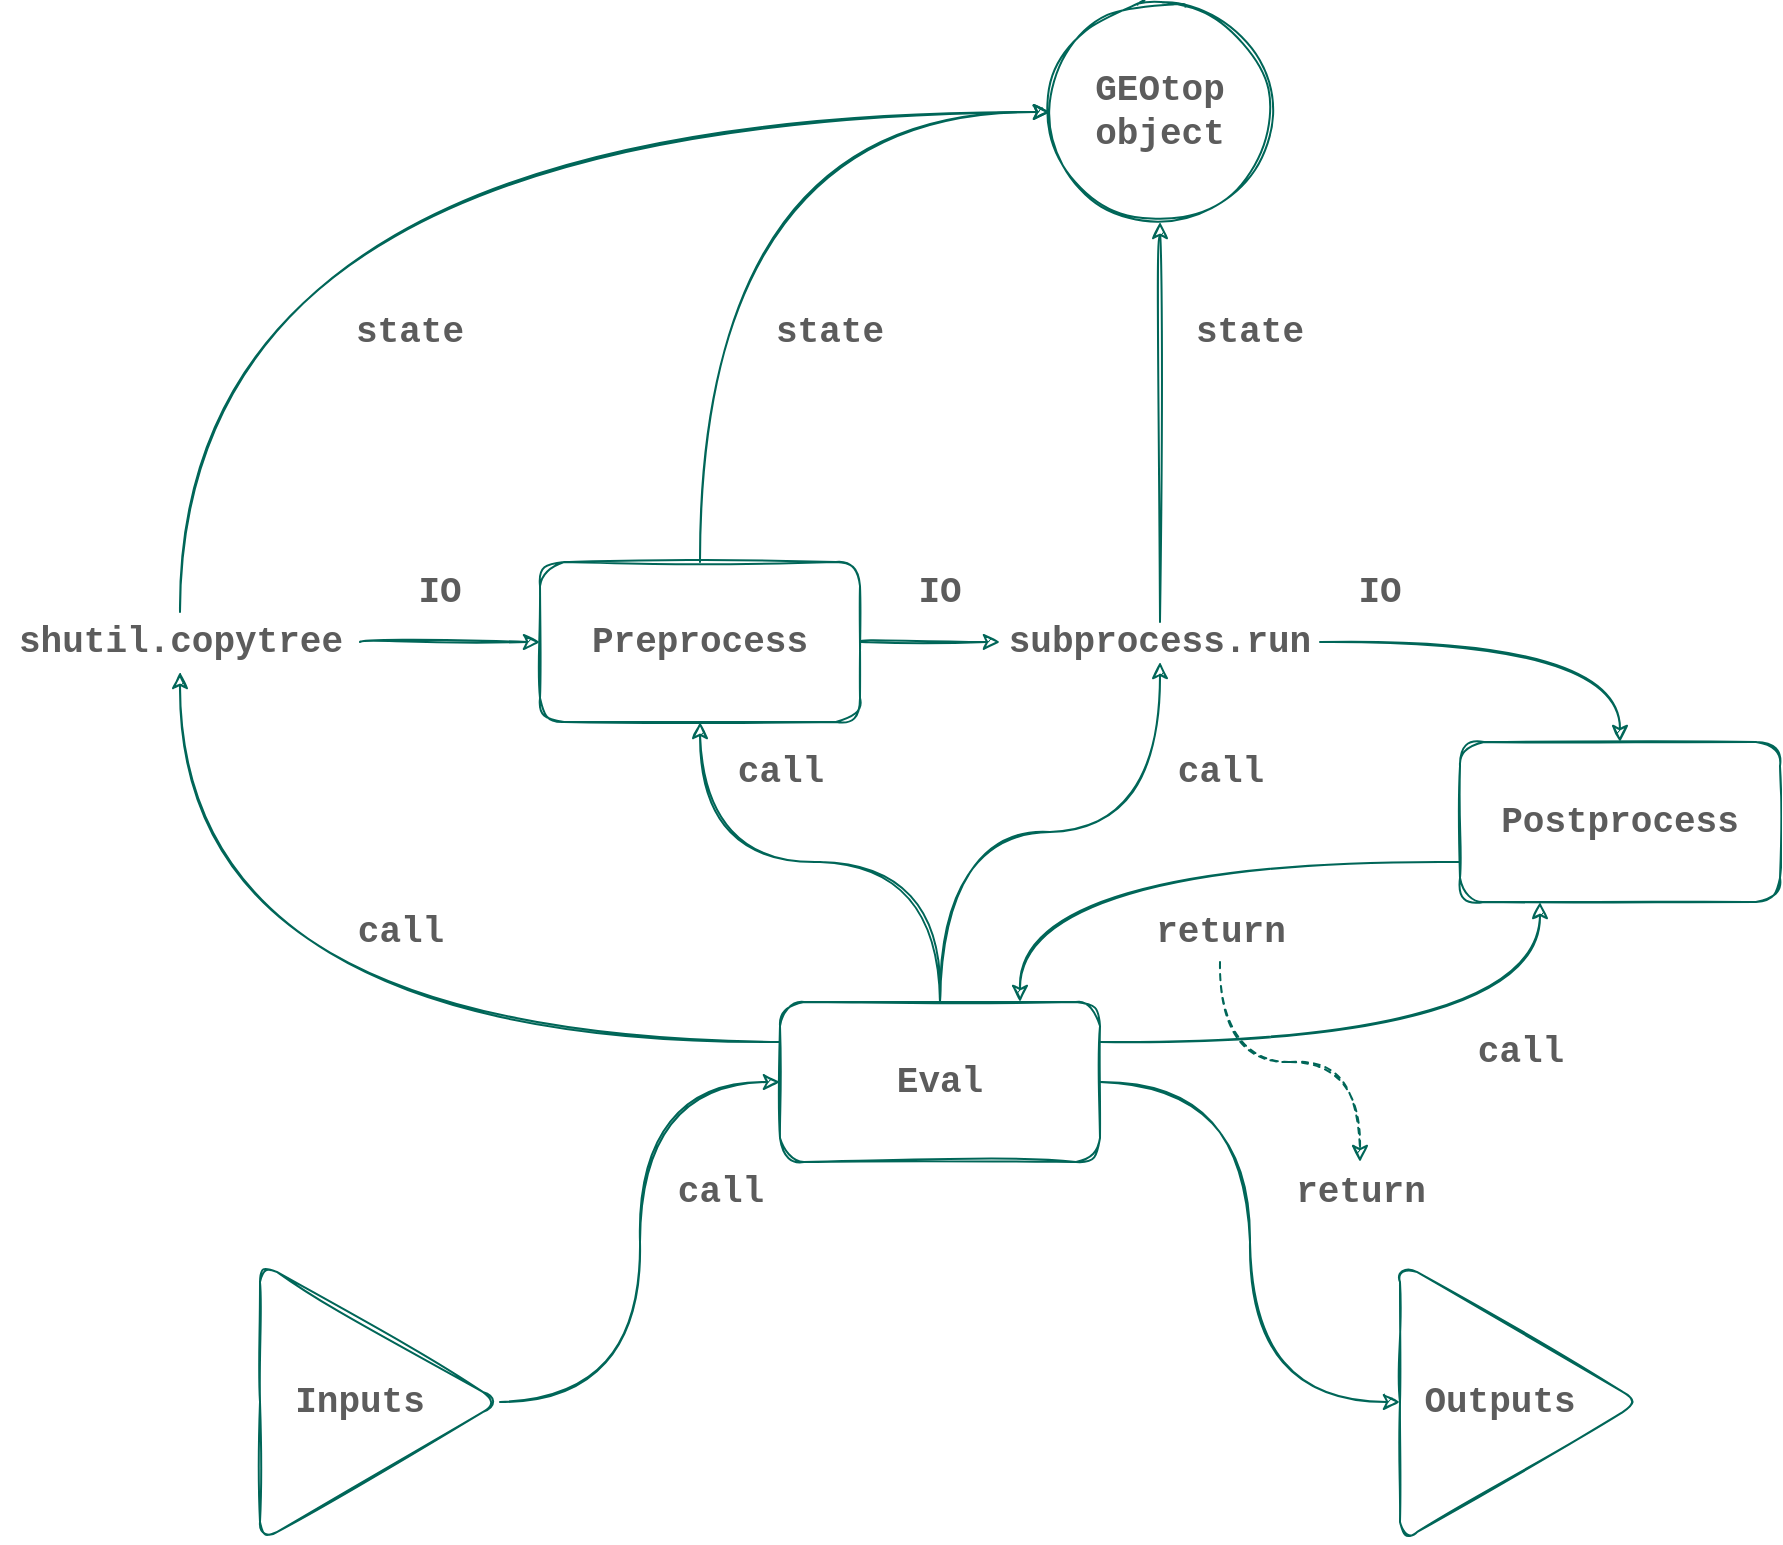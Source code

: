 <mxfile version="13.6.2" type="device"><diagram id="a9el3V5H1d0Rqk5_k34i" name="Page-1"><mxGraphModel dx="1673" dy="960" grid="1" gridSize="10" guides="1" tooltips="1" connect="1" arrows="1" fold="1" page="1" pageScale="1" pageWidth="900" pageHeight="1600" math="0" shadow="0"><root><mxCell id="0"/><mxCell id="1" parent="0"/><mxCell id="JqJzkyPxX7mwRvUGSMfH-5" style="edgeStyle=orthogonalEdgeStyle;curved=1;rounded=1;orthogonalLoop=1;jettySize=auto;html=1;entryX=0.5;entryY=0;entryDx=0;entryDy=0;startArrow=classic;startFill=1;endArrow=none;endFill=0;strokeColor=#006658;fillColor=#21C0A5;fontFamily=Courier New;fontSize=18;fontColor=#5C5C5C;fontStyle=1;sketch=1;" parent="1" source="JqJzkyPxX7mwRvUGSMfH-8" target="JqJzkyPxX7mwRvUGSMfH-12" edge="1"><mxGeometry relative="1" as="geometry"/></mxCell><mxCell id="JqJzkyPxX7mwRvUGSMfH-6" style="edgeStyle=orthogonalEdgeStyle;curved=1;rounded=1;orthogonalLoop=1;jettySize=auto;html=1;entryX=0.5;entryY=0;entryDx=0;entryDy=0;startArrow=classic;startFill=1;endArrow=none;endFill=0;strokeColor=#006658;fillColor=#21C0A5;fontFamily=Courier New;fontSize=18;fontColor=#5C5C5C;fontStyle=1;sketch=1;" parent="1" source="JqJzkyPxX7mwRvUGSMfH-8" target="JqJzkyPxX7mwRvUGSMfH-16" edge="1"><mxGeometry relative="1" as="geometry"/></mxCell><mxCell id="JqJzkyPxX7mwRvUGSMfH-7" style="edgeStyle=orthogonalEdgeStyle;curved=1;rounded=1;orthogonalLoop=1;jettySize=auto;html=1;startArrow=classic;startFill=1;endArrow=none;endFill=0;strokeColor=#006658;fillColor=#21C0A5;fontFamily=Courier New;fontSize=18;fontColor=#5C5C5C;fontStyle=1;sketch=1;" parent="1" source="JqJzkyPxX7mwRvUGSMfH-8" target="JqJzkyPxX7mwRvUGSMfH-31" edge="1"><mxGeometry relative="1" as="geometry"/></mxCell><mxCell id="JqJzkyPxX7mwRvUGSMfH-8" value="GEOtop&lt;br&gt;object" style="ellipse;whiteSpace=wrap;html=1;aspect=fixed;rounded=1;strokeColor=#006658;fontFamily=Courier New;fontSize=18;fontColor=#5C5C5C;fontStyle=1;fillColor=none;sketch=1;" parent="1" vertex="1"><mxGeometry x="1095" y="510" width="110" height="110" as="geometry"/></mxCell><mxCell id="JqJzkyPxX7mwRvUGSMfH-9" value="state" style="text;html=1;strokeColor=none;fillColor=none;align=center;verticalAlign=middle;whiteSpace=wrap;rounded=0;fontFamily=Courier New;fontSize=18;fontColor=#5C5C5C;fontStyle=1;sketch=1;" parent="1" vertex="1"><mxGeometry x="950" y="665" width="70" height="20" as="geometry"/></mxCell><mxCell id="JqJzkyPxX7mwRvUGSMfH-10" value="IO" style="text;html=1;strokeColor=none;fillColor=none;align=center;verticalAlign=middle;whiteSpace=wrap;fontColor=#5C5C5C;rounded=1;fontFamily=Courier New;fontSize=18;fontStyle=1;sketch=1;" parent="1" vertex="1"><mxGeometry x="770" y="795" width="40" height="20" as="geometry"/></mxCell><mxCell id="JqJzkyPxX7mwRvUGSMfH-11" style="edgeStyle=orthogonalEdgeStyle;curved=1;rounded=1;orthogonalLoop=1;jettySize=auto;html=1;startArrow=none;startFill=0;endArrow=classic;endFill=1;strokeColor=#006658;fillColor=#21C0A5;fontFamily=Courier New;fontSize=18;fontColor=#5C5C5C;fontStyle=1;sketch=1;" parent="1" source="JqJzkyPxX7mwRvUGSMfH-12" target="JqJzkyPxX7mwRvUGSMfH-16" edge="1"><mxGeometry relative="1" as="geometry"/></mxCell><mxCell id="JqJzkyPxX7mwRvUGSMfH-12" value="" style="whiteSpace=wrap;html=1;strokeColor=#006658;fontColor=#5C5C5C;rounded=1;fontStyle=1;fontFamily=Courier New;fontSize=18;fillColor=none;sketch=1;" parent="1" vertex="1"><mxGeometry x="840" y="790" width="160" height="80" as="geometry"/></mxCell><mxCell id="JqJzkyPxX7mwRvUGSMfH-13" style="edgeStyle=orthogonalEdgeStyle;curved=1;rounded=1;orthogonalLoop=1;jettySize=auto;html=1;exitX=0;exitY=0.75;exitDx=0;exitDy=0;entryX=0.75;entryY=0;entryDx=0;entryDy=0;startArrow=none;startFill=0;endArrow=classic;endFill=1;strokeColor=#006658;fillColor=#21C0A5;fontFamily=Courier New;fontSize=18;fontColor=#5C5C5C;fontStyle=1;sketch=1;" parent="1" source="JqJzkyPxX7mwRvUGSMfH-14" target="JqJzkyPxX7mwRvUGSMfH-23" edge="1"><mxGeometry relative="1" as="geometry"/></mxCell><mxCell id="JqJzkyPxX7mwRvUGSMfH-14" value="" style="whiteSpace=wrap;html=1;strokeColor=#006658;fontColor=#5C5C5C;rounded=1;fontStyle=1;fontFamily=Courier New;fontSize=18;fillColor=none;sketch=1;" parent="1" vertex="1"><mxGeometry x="1300" y="880" width="160" height="80" as="geometry"/></mxCell><mxCell id="JqJzkyPxX7mwRvUGSMfH-15" style="edgeStyle=orthogonalEdgeStyle;curved=1;rounded=1;orthogonalLoop=1;jettySize=auto;html=1;startArrow=none;startFill=0;endArrow=classic;endFill=1;strokeColor=#006658;fillColor=#21C0A5;fontFamily=Courier New;fontSize=18;fontColor=#5C5C5C;fontStyle=1;sketch=1;" parent="1" source="JqJzkyPxX7mwRvUGSMfH-16" target="JqJzkyPxX7mwRvUGSMfH-14" edge="1"><mxGeometry relative="1" as="geometry"/></mxCell><mxCell id="JqJzkyPxX7mwRvUGSMfH-16" value="subprocess.run" style="text;html=1;strokeColor=none;fillColor=none;align=center;verticalAlign=middle;whiteSpace=wrap;fontColor=#5C5C5C;rounded=1;fontFamily=Courier New;fontSize=18;fontStyle=1;sketch=1;" parent="1" vertex="1"><mxGeometry x="1070" y="820" width="160" height="20" as="geometry"/></mxCell><mxCell id="JqJzkyPxX7mwRvUGSMfH-17" value="&lt;div style=&quot;font-size: 18px;&quot;&gt;Preprocess&lt;/div&gt;" style="text;html=1;strokeColor=none;fillColor=none;align=center;verticalAlign=middle;whiteSpace=wrap;fontColor=#5C5C5C;rounded=1;fontFamily=Courier New;fontSize=18;fontStyle=1;sketch=1;" parent="1" vertex="1"><mxGeometry x="900" y="820" width="40" height="20" as="geometry"/></mxCell><mxCell id="JqJzkyPxX7mwRvUGSMfH-18" value="&lt;div style=&quot;font-size: 18px;&quot;&gt;&lt;font style=&quot;font-size: 18px;&quot;&gt;Postprocess&lt;/font&gt;&lt;/div&gt;" style="text;html=1;strokeColor=none;fillColor=none;align=center;verticalAlign=middle;whiteSpace=wrap;fontColor=#5C5C5C;rounded=1;fontStyle=1;fontFamily=Courier New;fontSize=18;sketch=1;" parent="1" vertex="1"><mxGeometry x="1360" y="910" width="40" height="20" as="geometry"/></mxCell><mxCell id="JqJzkyPxX7mwRvUGSMfH-19" style="edgeStyle=orthogonalEdgeStyle;curved=1;rounded=1;orthogonalLoop=1;jettySize=auto;html=1;exitX=0.5;exitY=1;exitDx=0;exitDy=0;startArrow=none;startFill=0;endArrow=classic;endFill=1;strokeColor=#006658;fillColor=#21C0A5;fontFamily=Courier New;fontSize=18;fontColor=#5C5C5C;fontStyle=1;sketch=1;" parent="1" edge="1"><mxGeometry relative="1" as="geometry"><mxPoint x="1040.0" y="1090" as="sourcePoint"/><mxPoint x="1040.0" y="1090" as="targetPoint"/></mxGeometry></mxCell><mxCell id="JqJzkyPxX7mwRvUGSMfH-20" style="edgeStyle=orthogonalEdgeStyle;curved=1;rounded=1;orthogonalLoop=1;jettySize=auto;html=1;entryX=0.5;entryY=1;entryDx=0;entryDy=0;startArrow=none;startFill=0;endArrow=classic;endFill=1;strokeColor=#006658;fillColor=#21C0A5;fontFamily=Courier New;fontSize=18;fontColor=#5C5C5C;fontStyle=1;sketch=1;" parent="1" source="JqJzkyPxX7mwRvUGSMfH-23" target="JqJzkyPxX7mwRvUGSMfH-12" edge="1"><mxGeometry relative="1" as="geometry"/></mxCell><mxCell id="JqJzkyPxX7mwRvUGSMfH-21" style="edgeStyle=orthogonalEdgeStyle;curved=1;rounded=1;orthogonalLoop=1;jettySize=auto;html=1;entryX=0.5;entryY=1;entryDx=0;entryDy=0;startArrow=none;startFill=0;endArrow=classic;endFill=1;strokeColor=#006658;fillColor=#21C0A5;fontFamily=Courier New;fontSize=18;fontColor=#5C5C5C;fontStyle=1;sketch=1;" parent="1" source="JqJzkyPxX7mwRvUGSMfH-23" target="JqJzkyPxX7mwRvUGSMfH-16" edge="1"><mxGeometry relative="1" as="geometry"/></mxCell><mxCell id="JqJzkyPxX7mwRvUGSMfH-22" style="edgeStyle=orthogonalEdgeStyle;curved=1;rounded=1;orthogonalLoop=1;jettySize=auto;html=1;exitX=1;exitY=0.25;exitDx=0;exitDy=0;entryX=0.25;entryY=1;entryDx=0;entryDy=0;startArrow=none;startFill=0;endArrow=classic;endFill=1;strokeColor=#006658;fillColor=#21C0A5;fontFamily=Courier New;fontSize=18;fontColor=#5C5C5C;fontStyle=1;sketch=1;" parent="1" source="JqJzkyPxX7mwRvUGSMfH-23" target="JqJzkyPxX7mwRvUGSMfH-14" edge="1"><mxGeometry relative="1" as="geometry"/></mxCell><mxCell id="JqJzkyPxX7mwRvUGSMfH-23" value="&lt;font style=&quot;font-size: 18px;&quot;&gt;Eval&lt;/font&gt;" style="whiteSpace=wrap;html=1;strokeColor=#006658;fontColor=#5C5C5C;rounded=1;fontStyle=1;fontFamily=Courier New;fontSize=18;fillColor=none;sketch=1;" parent="1" vertex="1"><mxGeometry x="960" y="1010" width="160" height="80" as="geometry"/></mxCell><mxCell id="JqJzkyPxX7mwRvUGSMfH-24" value="IO" style="text;html=1;strokeColor=none;fillColor=none;align=center;verticalAlign=middle;whiteSpace=wrap;fontColor=#5C5C5C;rounded=1;fontFamily=Courier New;fontSize=18;fontStyle=1;sketch=1;" parent="1" vertex="1"><mxGeometry x="1020" y="795" width="40" height="20" as="geometry"/></mxCell><mxCell id="JqJzkyPxX7mwRvUGSMfH-25" value="IO" style="text;html=1;strokeColor=none;fillColor=none;align=center;verticalAlign=middle;whiteSpace=wrap;fontColor=#5C5C5C;rounded=1;fontFamily=Courier New;fontSize=18;fontStyle=1;sketch=1;" parent="1" vertex="1"><mxGeometry x="1240" y="795" width="40" height="20" as="geometry"/></mxCell><mxCell id="JqJzkyPxX7mwRvUGSMfH-26" value="call" style="text;html=1;align=center;verticalAlign=middle;resizable=0;points=[];autosize=1;fontSize=18;fontFamily=Courier New;fontColor=#5C5C5C;fontStyle=1;sketch=1;" parent="1" vertex="1"><mxGeometry x="930" y="880" width="60" height="30" as="geometry"/></mxCell><mxCell id="JqJzkyPxX7mwRvUGSMfH-27" value="call" style="text;html=1;align=center;verticalAlign=middle;resizable=0;points=[];autosize=1;fontSize=18;fontFamily=Courier New;fontColor=#5C5C5C;fontStyle=1;sketch=1;" parent="1" vertex="1"><mxGeometry x="1150" y="880" width="60" height="30" as="geometry"/></mxCell><mxCell id="JqJzkyPxX7mwRvUGSMfH-28" value="call" style="text;html=1;align=center;verticalAlign=middle;resizable=0;points=[];autosize=1;fontSize=18;fontFamily=Courier New;fontColor=#5C5C5C;fontStyle=1;sketch=1;" parent="1" vertex="1"><mxGeometry x="1300" y="1020" width="60" height="30" as="geometry"/></mxCell><mxCell id="JqJzkyPxX7mwRvUGSMfH-29" value="return" style="text;html=1;align=center;verticalAlign=middle;resizable=0;points=[];autosize=1;fontSize=18;fontFamily=Courier New;fontColor=#5C5C5C;fontStyle=1;sketch=1;" parent="1" vertex="1"><mxGeometry x="1140" y="960" width="80" height="30" as="geometry"/></mxCell><mxCell id="JqJzkyPxX7mwRvUGSMfH-30" style="edgeStyle=orthogonalEdgeStyle;curved=1;rounded=1;orthogonalLoop=1;jettySize=auto;html=1;startArrow=none;startFill=0;endArrow=classic;endFill=1;strokeColor=#006658;fillColor=#21C0A5;fontFamily=Courier New;fontSize=18;fontColor=#5C5C5C;fontStyle=1;sketch=1;" parent="1" source="JqJzkyPxX7mwRvUGSMfH-31" target="JqJzkyPxX7mwRvUGSMfH-12" edge="1"><mxGeometry relative="1" as="geometry"/></mxCell><mxCell id="JqJzkyPxX7mwRvUGSMfH-31" value="&lt;div style=&quot;font-size: 18px;&quot;&gt;shutil.copytree&lt;/div&gt;" style="text;html=1;align=center;verticalAlign=middle;resizable=0;points=[];autosize=1;fontSize=18;fontFamily=Courier New;fontColor=#5C5C5C;fontStyle=1;sketch=1;" parent="1" vertex="1"><mxGeometry x="570" y="815" width="180" height="30" as="geometry"/></mxCell><mxCell id="JqJzkyPxX7mwRvUGSMfH-32" value="state" style="text;html=1;strokeColor=none;fillColor=none;align=center;verticalAlign=middle;whiteSpace=wrap;rounded=0;fontFamily=Courier New;fontSize=18;fontColor=#5C5C5C;fontStyle=1;sketch=1;" parent="1" vertex="1"><mxGeometry x="740" y="665" width="70" height="20" as="geometry"/></mxCell><mxCell id="JqJzkyPxX7mwRvUGSMfH-33" value="state" style="text;html=1;strokeColor=none;fillColor=none;align=center;verticalAlign=middle;whiteSpace=wrap;rounded=0;fontFamily=Courier New;fontSize=18;fontColor=#5C5C5C;fontStyle=1;sketch=1;" parent="1" vertex="1"><mxGeometry x="1160" y="665" width="70" height="20" as="geometry"/></mxCell><mxCell id="JqJzkyPxX7mwRvUGSMfH-34" value="call" style="text;html=1;align=center;verticalAlign=middle;resizable=0;points=[];autosize=1;fontSize=18;fontFamily=Courier New;fontColor=#5C5C5C;fontStyle=1;sketch=1;" parent="1" vertex="1"><mxGeometry x="740" y="960" width="60" height="30" as="geometry"/></mxCell><mxCell id="JqJzkyPxX7mwRvUGSMfH-35" style="edgeStyle=orthogonalEdgeStyle;curved=1;rounded=1;orthogonalLoop=1;jettySize=auto;html=1;entryX=0;entryY=0.5;entryDx=0;entryDy=0;startArrow=none;startFill=0;endArrow=classic;endFill=1;strokeColor=#006658;fillColor=#21C0A5;fontFamily=Courier New;fontSize=18;fontColor=#5C5C5C;fontStyle=1;sketch=1;" parent="1" source="JqJzkyPxX7mwRvUGSMfH-36" target="JqJzkyPxX7mwRvUGSMfH-23" edge="1"><mxGeometry relative="1" as="geometry"/></mxCell><mxCell id="JqJzkyPxX7mwRvUGSMfH-36" value="" style="triangle;whiteSpace=wrap;html=1;rounded=1;strokeColor=#006658;fontFamily=Courier New;fontSize=18;fontColor=#5C5C5C;fontStyle=1;fillColor=none;sketch=1;" parent="1" vertex="1"><mxGeometry x="700" y="1140" width="120" height="140" as="geometry"/></mxCell><mxCell id="JqJzkyPxX7mwRvUGSMfH-37" value="" style="triangle;whiteSpace=wrap;html=1;rounded=1;strokeColor=#006658;fontFamily=Courier New;fontSize=18;fontColor=#5C5C5C;fontStyle=1;fillColor=none;sketch=1;" parent="1" vertex="1"><mxGeometry x="1270" y="1140" width="120" height="140" as="geometry"/></mxCell><mxCell id="JqJzkyPxX7mwRvUGSMfH-38" style="edgeStyle=orthogonalEdgeStyle;curved=1;rounded=1;orthogonalLoop=1;jettySize=auto;html=1;entryX=0;entryY=0.5;entryDx=0;entryDy=0;startArrow=none;startFill=0;endArrow=classic;endFill=1;strokeColor=#006658;fillColor=#21C0A5;fontFamily=Courier New;fontSize=18;fontColor=#5C5C5C;fontStyle=1;sketch=1;" parent="1" source="JqJzkyPxX7mwRvUGSMfH-23" target="JqJzkyPxX7mwRvUGSMfH-37" edge="1"><mxGeometry relative="1" as="geometry"/></mxCell><mxCell id="JqJzkyPxX7mwRvUGSMfH-39" value="call" style="text;html=1;align=center;verticalAlign=middle;resizable=0;points=[];autosize=1;fontSize=18;fontFamily=Courier New;fontColor=#5C5C5C;fontStyle=1;sketch=1;" parent="1" vertex="1"><mxGeometry x="900" y="1090" width="60" height="30" as="geometry"/></mxCell><mxCell id="JqJzkyPxX7mwRvUGSMfH-40" style="edgeStyle=orthogonalEdgeStyle;curved=1;rounded=1;orthogonalLoop=1;jettySize=auto;html=1;exitX=0;exitY=0.25;exitDx=0;exitDy=0;startArrow=none;startFill=0;endArrow=classic;endFill=1;strokeColor=#006658;fillColor=#21C0A5;fontFamily=Courier New;fontSize=18;fontColor=#5C5C5C;fontStyle=1;sketch=1;" parent="1" source="JqJzkyPxX7mwRvUGSMfH-23" target="JqJzkyPxX7mwRvUGSMfH-31" edge="1"><mxGeometry relative="1" as="geometry"/></mxCell><mxCell id="JqJzkyPxX7mwRvUGSMfH-41" value="&lt;div style=&quot;font-size: 18px&quot;&gt;return&lt;/div&gt;" style="text;html=1;align=center;verticalAlign=middle;resizable=0;points=[];autosize=1;fontSize=18;fontFamily=Courier New;fontColor=#5C5C5C;fontStyle=1;sketch=1;" parent="1" vertex="1"><mxGeometry x="1210" y="1090" width="80" height="30" as="geometry"/></mxCell><mxCell id="JqJzkyPxX7mwRvUGSMfH-42" style="edgeStyle=orthogonalEdgeStyle;curved=1;rounded=1;orthogonalLoop=1;jettySize=auto;html=1;dashed=1;startArrow=none;startFill=0;endArrow=classic;endFill=1;strokeColor=#006658;fillColor=#21C0A5;fontFamily=Courier New;fontSize=18;fontColor=#5C5C5C;fontStyle=1;sketch=1;" parent="1" source="JqJzkyPxX7mwRvUGSMfH-29" target="JqJzkyPxX7mwRvUGSMfH-41" edge="1"><mxGeometry relative="1" as="geometry"/></mxCell><mxCell id="JqJzkyPxX7mwRvUGSMfH-43" value="&lt;div style=&quot;font-size: 18px;&quot;&gt;Inputs&lt;/div&gt;" style="text;html=1;strokeColor=none;fillColor=none;align=center;verticalAlign=middle;whiteSpace=wrap;rounded=0;glass=0;fontFamily=Courier New;fontSize=18;fontColor=#5C5C5C;fontStyle=1;sketch=1;" parent="1" vertex="1"><mxGeometry x="730" y="1200" width="40" height="20" as="geometry"/></mxCell><mxCell id="JqJzkyPxX7mwRvUGSMfH-44" value="&lt;div style=&quot;font-size: 18px;&quot;&gt;Outputs&lt;/div&gt;" style="text;html=1;strokeColor=none;fillColor=none;align=center;verticalAlign=middle;whiteSpace=wrap;rounded=0;glass=0;fontFamily=Courier New;fontSize=18;fontColor=#5C5C5C;fontStyle=1;sketch=1;" parent="1" vertex="1"><mxGeometry x="1300" y="1200" width="40" height="20" as="geometry"/></mxCell></root></mxGraphModel></diagram></mxfile>